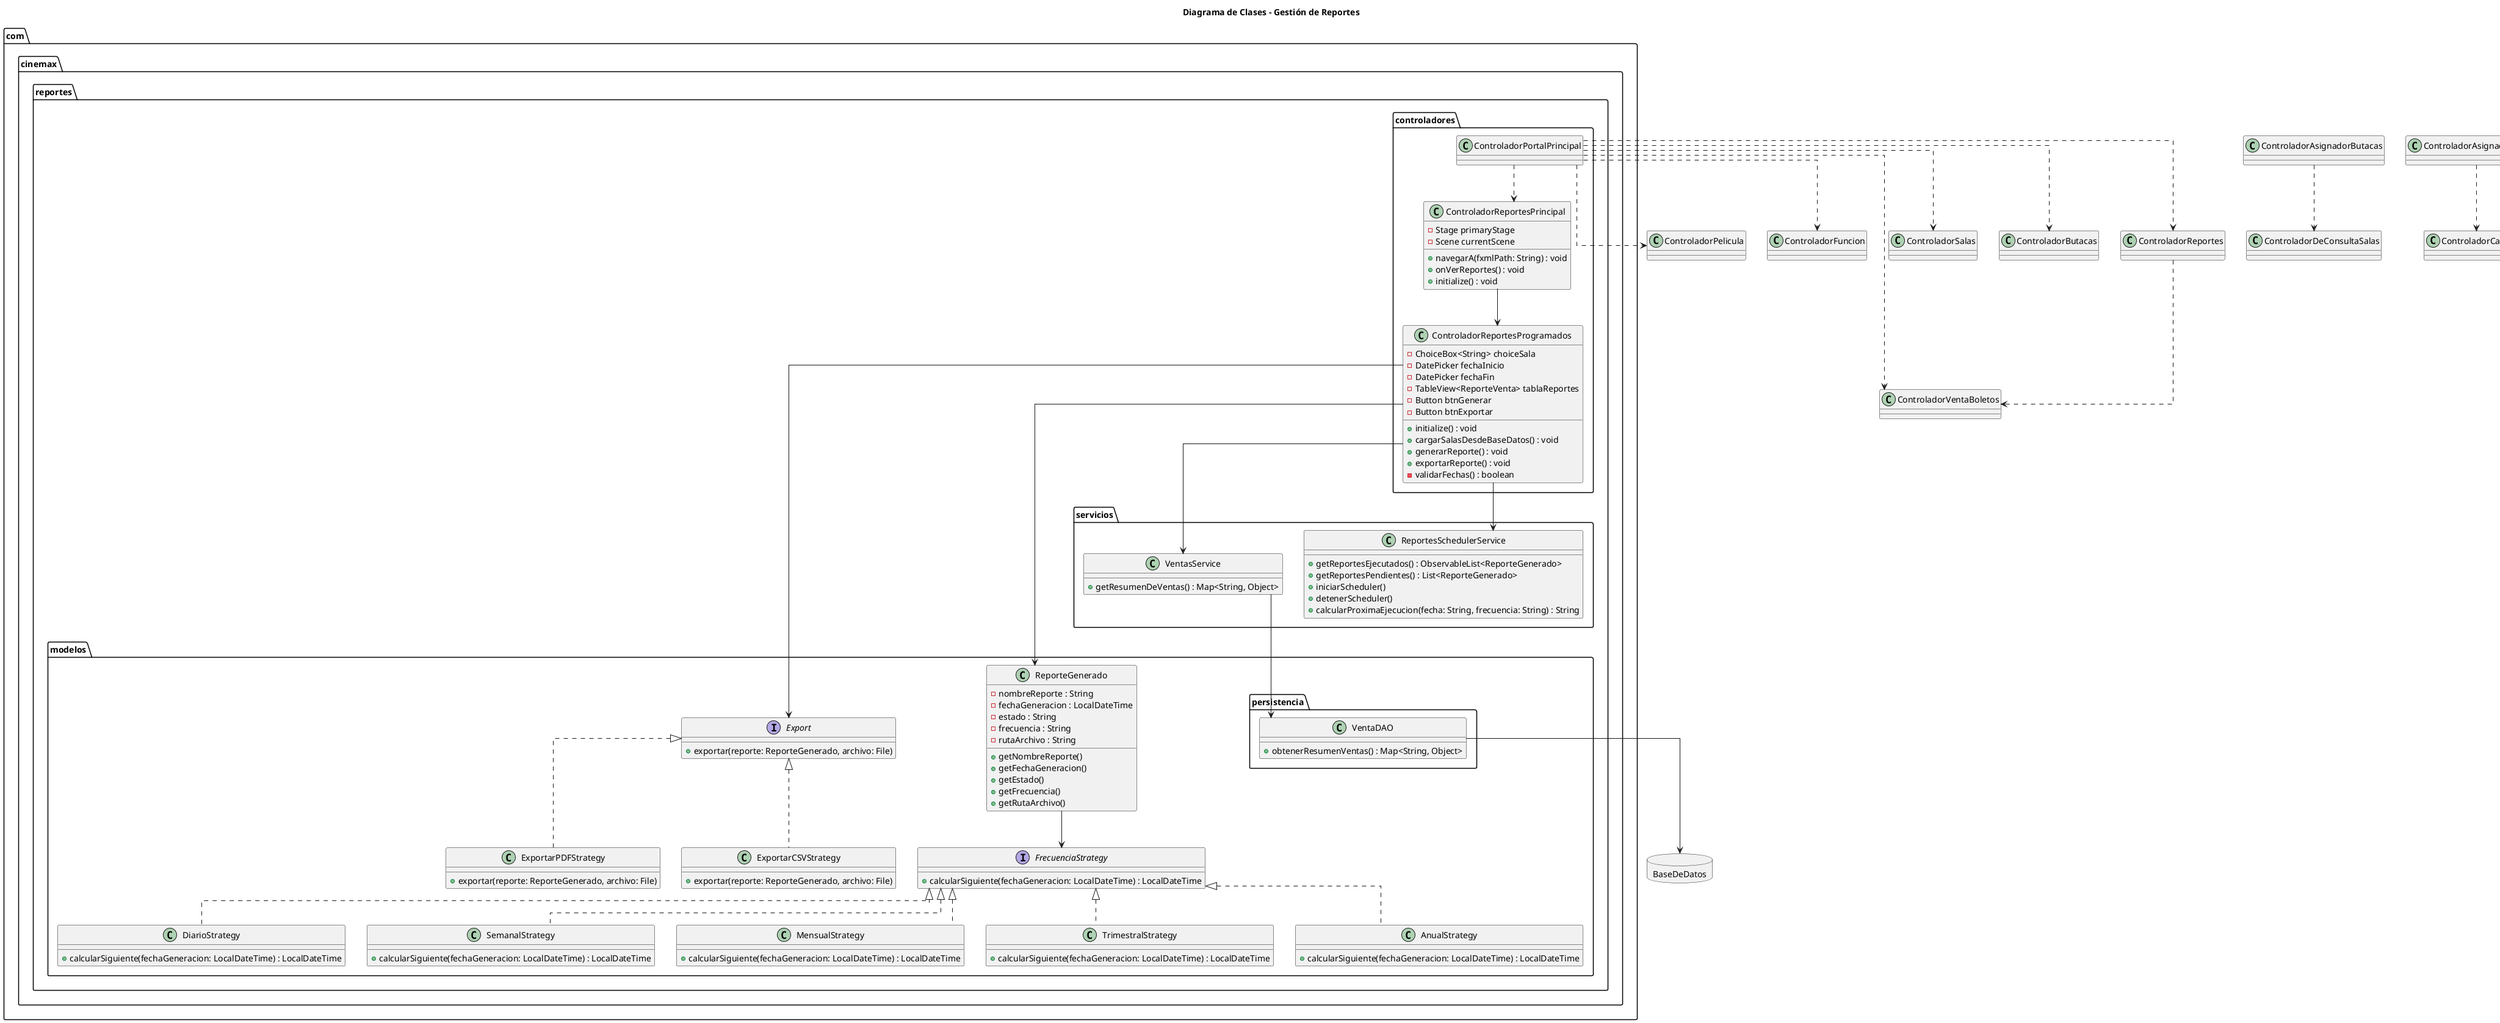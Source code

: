 @startuml General_DiagramaDeClases
skinparam linetype ortho

package empleados {
' ============================== MODELO DE DOMINIO ==============================
package modelo {
package entidades{
class Usuario {
  - id: Long
  - nombreUsuario: String
  - correo: String
  - clave: String
  - nombreCompleto: String
  - cedula: String
  - celular: String
  - activo: boolean
  - fechaCreacion: DateTime
  - fechaUltimaModificacion: DateTime
  --
  + actualizarContacto(nuevoCorreo: String, nuevoCelular: String): void
  + actualizarRol(nuevoRol: Rol): void
  + activar(): void
  + desactivar(): void
  + verificarClave(ingresada: String): boolean
}

class Rol {
  - id: Long
  - nombre: String
  - descripcion: String
  - activo: boolean
  - permisos: Set<Permiso>

  + activar(): void
  + desactivar(): void
  + tienePermiso(permiso: Permiso): boolean
  + agregarPermiso(permiso: Permiso): void
  + removerPermiso(permiso: Permiso): void

}


 enum Permiso {
    GESTIONAR_USUARIO
    VENDER_BOLETO
    GESTIONAR_SALA
    GESTIONAR_FUNCION
    GESTIONAR_REPORTES
}
}

}

Usuario  *-- "1" Rol
Permiso "0..*" -o  Rol

' ============================== SERVICIOS / CONTROLADORES ==============================

package servicios{



 class ValidadorUsuario {
   + validarCorreo(correo: String): boolean
   + validarClave(clave: String): boolean
 }

class ServicioSesionSingleton {
  - {static} servicioSesion: servicioSesionSingleton
  - usuarioActivo: Usuario
  + {static} getInstancia()
  + iniciarSesion(nombreUsuario: String, clave: String): Usuario
  + cerrarSesion(): Usuario
  + getUsuarioActivo(): Usuario
  + estaAutenticado(): boolean
  + tienePermiso(permiso: Permiso): boolean

}



class ServicioUsuarios {
  + crearUsuario(usuario: Usuario): void
  + buscarUsuarioPorCorreo(correo: String): Usuario
  + buscarUsuarioPorNombreUsuario(nombreUsuario: String): Usuario
  + listarUsuarios(): List<Usuario>
  + activarUsuario(usuario: Usuario): void
  + desactivarUsuario(usuario: Usuario): void
  + actualizarEstado(usuario: Usuario, esstado:Boolean): void
  + actualizarRolUsuario(usuario: Usuario, rol:Rol): void

}

class ServicioPerfilUsuario {
  + puedeActualizarPerfil(usuario: Usuario, id: Long): boolean
  + cambiarClave(usuario: Usuario, antigua: String, nueva: String): boolean
  + obtenerPerfil(id: Long): Usuario
  + actualizarPerfil(usuario: Usuario, correo: String, celular: String): void
}


class ServicioRoles {
  + crearRol(rol:Rol): void
  + listarRoles(): List<Rol>
  + actualizarRol(rol: Rol): void
  + activarRol(idRol: Long): void
  + desactivarRol(idRol: Long): void
  + obtenerPermisosDelRol(idRol: Long): Set<Permiso>
'  + asignarPermisoARol(Long, permiso: Permiso): void
'  + eliminarPermisoDelRol(idRol: Long, permiso: Permiso): void
'  + obtenerRolesConPermiso(permiso: Permiso): List<Rol>
  + obtenerRolPorIdUsuario(idUsuario: Long): Rol

}

' Relaciones

}

' ============================== RELACIONES DE DEPENDENCIA NECESARIAS ==============================


ServicioUsuarios .> ValidadorUsuario
ServicioPerfilUsuario .> ValidadorUsuario

ServicioPerfilUsuario .> Usuario
ServicioUsuarios ..> Usuario

' Sesión
ServicioSesionSingleton ---> Usuario
ServicioRoles ...> Rol





package controladores {

' ================================
' ControladorGestionUsuarios
' ================================
class ControladorGestionUsuarios {
  + agregarUsuario(nombreUsuario:String, correo:String,nombreCompleto:String,cedula:String,celular:String): void
  + cambiarRolUsuario(usuario: Usuario, rol:Rol): void
  + activarUsuario(usuario: Usuario): void
  + desactivarUsuario(usuario: Usuario): void
  + listarUsuarios(): List<Modelo.Usuario>
}

' ================================
' ControladorLogin
' ================================
class ControladorLogin {
  + iniciarSesion(): boolean
}

' ================================
' ControladorPortalPrincipal
' ================================
class ControladorPortalPrincipal {
  + habilitarOpcionSiTienePermiso(permiso: Permiso):void
  + cerrarSesion(): void
}


  class ControladorPerfilUsuario {
    + actualizarPerfil(usuario: Usuario, nuevoCorreo: String, nuevoCelular: String): void
    + cambiarClave(usuario: Usuario, claveActual: String, nuevaClave: String): boolean
  }


}

' Relaciones
ControladorLogin .> ServicioSesionSingleton
ControladorPortalPrincipal .> ServicioSesionSingleton
ControladorGestionUsuarios .> ServicioUsuarios
ControladorGestionUsuarios .> ServicioRoles
ControladorPerfilUsuario ..> ServicioPerfilUsuario




}




package salas {
package modelos {
    enum EstadoSala {
        DISPONIBLE
        MANTENIMIENTO
    }

    enum TipoSala {
        NORMAL
        VIP
    }

    enum EstadoButaca {
        DISPONIBLE
        RESERVADA
        OCUPADA
        INHABILITADA
    }

    class Sala {
        - id: int
        - nombre: String
        - capacidad: String 
        ''[fila][numeroColumna]
        - mapaDeButacas: List<Butaca>
        - estado: EstadoSala
        - tipo: TipoSala
        + getInfoSala(): String
        + setInfoSala(nombre: String, capacidad: int, tipo: TipoSala): void
    }

    class Butaca {
        - id: int
        - estado: EstadoButaca
        - numeroColumna: String
        - fila: String
        + getInfoButaca(): String
        + setInfoButaca(numero: String, fila: String): void
    }
}

package servicios {
    class ServicioSalas {
        + crearSala(sala: Sala): void
        + eliminarSala(id: int): void
        + listarSalas(): List<Sala>
        + actualizarSala(sala: Sala): void
        + buscarSalaPorId(id: int): Sala
    }

    class ServicioButacas {
        + crearButaca(butaca: Butaca): void
        + eliminarButaca(id: int): void
        + listarButacas(sala: Sala): List<Butaca>
        + reservarButaca(id: int): void
        + cancelarReserva(id: int): void
    }
}

package Controladores {
    class ControladorSalas {
        - Salas: List<Sala>
        + crearSala()
        + eliminarSala()
        + listarSalas()
    }

    class ControladorButacas {
        - Butacas: List<Butaca>
        + crearButaca()
        + eliminarButaca()
        + listarButacas()
    }

    class ControladorDeConsultaSalas {
        - Salas: List<Sala>
        + consultarSalasDisponibles(): List<Sala>
        + consultarMapaDeButacas(sala: Sala): List<Butaca>
    }
}

' Relaciones de controladores a servicios
ControladorSalas ..> ServicioSalas
ControladorButacas ..> ServicioButacas
ControladorDeConsultaSalas ..> ServicioSalas
ControladorDeConsultaSalas ..> ServicioButacas

' Relaciones de servicios a modelos
ServicioSalas ..> Sala
ServicioButacas ..> Butaca

' Relaciones existentes
ControladorSalas --> Sala 
'': gestiona
ControladorButacas --> Butaca
'': gestiona
ControladorDeConsultaSalas --> Sala 
'': consulta
ControladorDeConsultaSalas --> Butaca 
'': consulta

Sala --> EstadoSala 
'': tiene estado
Sala --> TipoSala 
'': tiene tipo
Sala --> "1..*" Butaca 
'': mapaDeButacas

Butaca --> EstadoButaca 
'': tiene estado
}

package peliculas {
    ' ==================== PAQUETE: MODELO ====================
    package modelos {
        package entidades{

        class Pelicula {
        - id: int
        - titulo: String
        - sinopsis: String
        - duracionMinutos: int
        - anio: int
        - idioma: Idioma
        - genero: String
        - imagenUrl: String
        + getId(): int
        + getTitulo(): String
        + getSinopsis(): String
        + getDuracionMinutos(): int
        + getAnio(): int
        + getIdioma(): Idioma
        + getGenero(): String
        + getImagenUrl(): String
        + setId(id: int): void
        + setTitulo(titulo: String): void
        + setSinopsis(sinopsis: String): void
        + setDuracionMinutos(duracionMinutos: int): void
        + setAnio(anio: int): void
        + setIdioma(idioma: Idioma): void
        + setGenero(genero: String): void
        + setImagenUrl(imagenUrl: String): void
        + setIdiomaPorCodigo(codigoIdioma: String): void
        }

        class Funcion {
            - id: int
            - pelicula: Pelicula
            - sala: Sala
            - fechaHoraInicio: LocalDateTime
            - fechaHoraFin: LocalDateTime
            - formato: FormatoFuncion
            - tipoEstreno: TipoEstreno
            + getId(): int
            + getPelicula(): Pelicula
            + getSala(): Sala
            + getFechaHoraInicio(): LocalDateTime
            + getFechaHoraFin(): LocalDateTime
            + getFormato(): FormatoFuncion
            + getTipoEstreno(): TipoEstreno
            + setId(id: int): void
            + setPelicula(pelicula: Pelicula): void
            + setSala(sala: Sala): void
            + setFechaHoraInicio(fechaHoraInicio: LocalDateTime): void
            + setFechaHoraFin(fechaHoraFin: LocalDateTime): void
            + setFormato(formato: FormatoFuncion): void
            + setTipoEstreno(tipoEstreno: TipoEstreno): void
        }

        ' class Sala {
        '     - id: int
        '     - nombre: String
        '     - capacidad: int
        '     - tipo: String
        ' }

        class Cartelera {
            - id: int
            - peliculas: List<Pelicula>
            + getId(): int
            + getPeliculas(): List<Pelicula>
            + setId(id: int): void
            + setPeliculas(peliculas: List<Pelicula>): void
        }

        enum Idioma {
            ESPANOL("Español", "es")
            INGLES("Ingles", "en")
            CHINO("Chino", "zh")
            - nombre: String {f}
            - codigo: String {f}
            + getNombre(): String
            + getCodigo(): String
            + porCodigo(codigo: String): Idioma {static}
            + porNombre(nombre: String): Idioma {static}
        }

        enum Genero {
            ACCION("Acción")
            COMEDIA("Comedia")
            DRAMA("Drama")
            TERROR("Terror")
            CIENCIA_FICCION("Ciencia Ficción")
            ANIMACION("Animación")
            - nombre: String {f}
            + getNombre(): String
            + porNombre(nombre: String): Genero {static}
            + validarGeneros(generos: String): boolean {static}
            + normalizarGeneros(generos: String): String {static}
            + obtenerTodosLosGeneros(): String {static}
        }

        enum TipoEstreno{
            ESTRENO
            PREESTRENO
        }

        enum FormatoFuncion{
            DOS_D
            TRES_D
            + fromString(value: String): FormatoFuncion {static}
        }

        }
    }

    ' ==================== PAQUETE: CONTROLADORES ====================
    package controladores {
        class ControladorPelicula {
            - servicioPelicula: ServicioPelicula
            + iniciar(): void
            - mostrarMenu(): void
            - leerOpcion(): int
            - crearNuevaPelicula(): void
            - listarTodasLasPeliculas(): void
            - buscarPeliculaPorId(): void
            - buscarPeliculasPorTitulo(): void
            - actualizarPelicula(): void
            - eliminarPelicula(): void
            - mostrarEstadisticas(): void
            - verificarDuplicados(): void
            - seleccionarIdioma(): Idioma
            - seleccionarGeneros(): String
            - mostrarDetallePelicula(pelicula: Pelicula): void
            - truncarTexto(texto: String, longitud: int): String
            - esperarEnter(): void
            + cerrar(): void
        }

        class ControladorFuncion {
            - servicioFuncion: ServicioFuncion
            - servicioPelicula: ServicioPelicula
            - servicioSala: ServicioSala
            + iniciar(): void
            - mostrarMenu(): void
            - esperarEnter(): void
            - leerOpcion(): int
            - programarNuevaFuncion(): void
            - seleccionarPelicula(): Pelicula
            - seleccionarSala(): Sala
            - seleccionarFormato(): FormatoFuncion
            - seleccionarTipoEstreno(): TipoEstreno
            - listarTodasLasFunciones(): void
            - editarFuncion(): void
            - mostrarDetalleFuncion(funcionExistente: Funcion): void
            - mostrarDetalleFuncion(): void
            - mostrarFuncionesDeSala(sala: Sala): void
            - mostrarFuncionesDeSala(): void
            - eliminarFuncion(): void
            + cerrar(): void
        }

        class ControladorCartelera {
            - servicioCartelera: ServicioCartelera
            + iniciar(): void
            - mostrarMenu(): void
            - leerOpcion(): int
            - agregarFuncionACartelera(): void
            - eliminarFuncionDeCartelera(): void
            - listarFuncionesDeCartelera(): void
            - filtrarCartelera(): void
            - mostrarDetalleFuncion(): void
            + cerrar(): void
        }
    }

    ' ==================== PAQUETE: SERVICIOS ====================
    package servicios {
        class ServicioPelicula {
        - peliculaDAO: PeliculaDAO
        + crearPelicula(titulo: String, sinopsis: String, duracionMinutos: int, anio: int, idioma: Idioma, genero: String, imagenUrl: String): Pelicula
        + actualizarPelicula(id: int, titulo: String, sinopsis: String, duracionMinutos: int, anio: int, idioma: Idioma, genero: String, imagenUrl: String): void
        + eliminarPelicula(id: int): void
        + buscarPeliculaPorId(id: int): Pelicula
        + listarTodasLasPeliculas(): List<Pelicula>
        + buscarPeliculasPorTitulo(titulo: String): List<Pelicula>
        + existePeliculaDuplicada(titulo: String, anio: int): boolean
        + obtenerEstadisticas(): String
        - validarDatosPelicula(titulo: String, sinopsis: String, duracionMinutos: int, anio: int, genero: String): void
        }

        class ServicioFuncion {
            + programarNuevaFuncion(pelicula: Pelicula, sala: Sala, fechaHoraInicio: LocalDateTime, formato: FormatoFuncion, tipoEstreno: TipoEstreno): Funcion
            - validarDatosFuncion(pelicula: Pelicula, sala: Sala, fechaHoraInicio: LocalDateTime, formato: FormatoFuncion, tipoEstreno: TipoEstreno): void
            - validarHorarioTrabajo(inicio: LocalDateTime, fin: LocalDateTime): void
            - validarTraslapeFunciones(sala: Sala, inicio: LocalDateTime, fin: LocalDateTime): void
            + editarFuncion(id: int, pelicula: Pelicula, sala: Sala, fechaHoraInicio: LocalDateTime, formato: FormatoFuncion, tipoEstreno: TipoEstreno): void
            + listarTodasLasFunciones(): List<Funcion>
            + buscarPorId(id:int): Funcion
            + listarFuncionesPorSala(salaId: int): List<Funcion>
            + eliminarFuncion(id: int): void
        }
    }

    ' ==================== RELACIONES ====================

    controladores.ControladorFuncion..> servicios.ServicioFuncion
    controladores.ControladorCartelera..> servicios.ServicioFuncion
    controladores.ControladorPelicula..> servicios.ServicioPelicula
    controladores.ControladorFuncion..> servicios.ServicioPelicula
    ControladorFuncion ..> ControladorSalas

    Funcion "1" --> "1" Pelicula : proyecta
    Funcion "1" --> "1" Sala : ocurre en
    Cartelera "1" --> "0..*" Pelicula : muestra

    ServicioFuncion ..> Funcion
    ServicioFuncion ..> Cartelera
    ServicioPelicula ..> Pelicula

    Pelicula --> Idioma
    Pelicula --> Genero

    Funcion --> FormatoFuncion
    Funcion --> TipoEstreno


}

package venta-boletos {
    ' ------------------ CONTROLADORES ------------------
package Controladores {

    class ControladorVentaBoletos {
        '- controladorPeliculaYFunciones: ControladorAsignadorFuncion
        '- controladorSalas: ControladorSalas
        + realizarVenta(): void
    }

    class ControladorAsignadorFuncion {
        + asignarFuncion(controladorCartelera: ControladorCartelera): Funcion
    }

    class ControladorAsignadorButacas {
        - butacasOcupadas: List<Butaca>
        + asignarButacas(controladorDeConsultaSalas: ControladorDeConsultaSalas, funcion: Funcion, butacasOcupadas: Map): List<Butaca>
    }

    class ControladorBoleto {
        ''- servicioGeneradorBoleto: ServicioGeneradorBoleto
        + generarBoletos(funcion: Funcion, butacas: List<Butaca>): List<Boleto>
    }

    class ControladorFacturacion {
        ''- servicioFacturacion: ServicioFacturacion
        + generarFactura(boletos: List<Boleto>, cliente: Cliente): Factura
    }

    ''class ControladorGeneradorArchivo {
    ''    + generarArchivo(factura: Factura, servicioGeneradorArchivo: ServicioGeneradorArchivo): void
    ''}

    class ControladorEnvios {
        - asunto: String
        - cuerpo: String
        + especificarAsunto(asunto: String): void
        + especificarCuerpo(cuerpo: String): void
        + enviar(correo: String, adjunto: PDF): void
    }
}

' ------------------ SERVICIOS ------------------
package Servicios{
    interface ServicioEnvio {
        + enviarCorreo(correo: String, asunto: String, cuerpo: String, adjunto: PDF): void
    }

    class ServicioCorreo {
    }

    class ServicioFacturacion {
        generarFactura(boletos: List<Boleto>, cliente: Cliente): Factura
    }

    class ServicioGeneradorBoleto{
        + generarBoletos(funcion: Funcion, butacas: List<Butaca>): List<Boleto>
    }

    interface ServicioGeneradorArchivo {
        + generar(factura: Factura): void
    }

    class GeneradorArchivoPDF {
        '+ generar(factura: Factura): void
    }
}

' ------------------ MODELOS ------------------
package Modelos {

    abstract class Producto {
        - precio: double
        + {abstract} calcularPrecio(): double
    }

    class Boleto {
        - id: int
        - funcion: Funcion
        - butaca: Butaca
        + setFuncion(funcion: Funcion): void
        + setButaca(butaca: Butaca): void
        + calcularPrecio(): double
    }

    class Factura {
        - codigoFactura: String
        - fecha: LocalDateTime
        - cliente: Cliente
        - productos: List<Producto>
        - subtotal: double
        - total: double
        + calcularSubTotal(): double
        + calcularTotal(): double
        + generarCodigo(): String
    }

    interface CalculadorImpuesto {
        + calcular(subtotal: double): double
    }

    class CalculadorIVA {
        - {static} IVA_TASA: double
        '+ calcular(subtotal: double): double
    }

    class Cliente {
        - cedula: long
        - nombre: String
        - apellido: String
        - correo: String
    }
}


' ------------------ RELACIONES ------------------
GeneradorArchivoPDF ..up|> ServicioGeneradorArchivo

''ControladorGeneradorArchivo ..> ServicioGeneradorArchivo

ControladorVentaBoletos ..> ControladorAsignadorFuncion
ControladorVentaBoletos ..> ControladorAsignadorButacas
ControladorVentaBoletos ..> ControladorBoleto
ControladorVentaBoletos ..> ControladorFacturacion

ControladorVentaBoletos ..> ServicioGeneradorArchivo
ControladorVentaBoletos ..> ControladorEnvios

ControladorBoleto ..> ServicioGeneradorBoleto
''ControladorBoleto ..> ServicioGeneradorBoleto

ServicioGeneradorBoleto ..> Boleto

ControladorFacturacion ..> ServicioFacturacion
''ControladorFacturacion ..> ServicioFacturacion

ServicioFacturacion ..> Factura
ServicioFacturacion ..left> Cliente

Boleto --up|> Producto

Factura "1" --> "1..*" Producto
Factura "1... *"--> "1" Cliente
Factura ..> CalculadorImpuesto

CalculadorIVA ..up|> CalculadorImpuesto

ControladorEnvios ..> ServicioEnvio

ServicioCorreo ..up|> ServicioEnvio

}

@startuml

title Diagrama de Clases - Gestión de Reportes

skinparam linetype ortho

package com.cinemax.reportes.controladores {
    class ControladorReportesProgramados {
        -ChoiceBox<String> choiceSala
        -DatePicker fechaInicio
        -DatePicker fechaFin
        -TableView<ReporteVenta> tablaReportes
        -Button btnGenerar
        -Button btnExportar
        +initialize() : void
        +cargarSalasDesdeBaseDatos() : void
        +generarReporte() : void
        +exportarReporte() : void
        -validarFechas() : boolean
    }
    class ControladorReportesPrincipal {
        -Stage primaryStage
        -Scene currentScene
        +navegarA(fxmlPath: String) : void
        +onVerReportes() : void
        +initialize() : void
    }

    ControladorPortalPrincipal ..> ControladorReportesPrincipal
    ControladorReportesPrincipal --> ControladorReportesProgramados

}

package com.cinemax.reportes.modelos {
    interface Export {
        + exportar(reporte: ReporteGenerado, archivo: File)
    }
    class ExportarPDFStrategy implements Export{
    + exportar(reporte: ReporteGenerado, archivo: File)
    }
    class ExportarCSVStrategy implements Export{
    + exportar(reporte: ReporteGenerado, archivo: File)
    }

    class ReporteGenerado {
        - nombreReporte : String
        - fechaGeneracion : LocalDateTime
        - estado : String
        - frecuencia : String
        - rutaArchivo : String
        + getNombreReporte()
        + getFechaGeneracion()
        + getEstado()
        + getFrecuencia()
        + getRutaArchivo()
    }

    interface FrecuenciaStrategy {
        + calcularSiguiente(fechaGeneracion: LocalDateTime) : LocalDateTime
    }
    class DiarioStrategy implements FrecuenciaStrategy{
    + calcularSiguiente(fechaGeneracion: LocalDateTime) : LocalDateTime
    }
    class SemanalStrategy implements FrecuenciaStrategy{
    + calcularSiguiente(fechaGeneracion: LocalDateTime) : LocalDateTime
    }
    class MensualStrategy implements FrecuenciaStrategy{
    + calcularSiguiente(fechaGeneracion: LocalDateTime) : LocalDateTime
    }
    class TrimestralStrategy implements FrecuenciaStrategy{
    + calcularSiguiente(fechaGeneracion: LocalDateTime) : LocalDateTime
    }
    class AnualStrategy implements FrecuenciaStrategy{
        + calcularSiguiente(fechaGeneracion: LocalDateTime) : LocalDateTime
    }
}

package com.cinemax.reportes.modelos.persistencia {
    class VentaDAO {
        + obtenerResumenVentas() : Map<String, Object>
    }
    
}

package BaseDeDatos <<Database>>{
    
}

VentaDAO --> BaseDeDatos

package com.cinemax.reportes.servicios {
    class ReportesSchedulerService {
        + getReportesEjecutados() : ObservableList<ReporteGenerado>
        + getReportesPendientes() : List<ReporteGenerado>
        + iniciarScheduler()
        + detenerScheduler()
        + calcularProximaEjecucion(fecha: String, frecuencia: String) : String
    }
    class VentasService {
        + getResumenDeVentas() : Map<String, Object>
    }
}

' Relaciones
ControladorReportesProgramados --> ReporteGenerado
ControladorReportesProgramados --> Export
ControladorReportesProgramados --> ReportesSchedulerService
ControladorReportesProgramados --> VentasService
VentasService --> VentaDAO
ReporteGenerado --> FrecuenciaStrategy


' ============================== RELACIONES GENERALES ==============================
ControladorAsignadorButacas ..> ControladorDeConsultaSalas
ControladorAsignadorFuncion ..> ControladorCartelera

ControladorPortalPrincipal ..> ControladorVentaBoletos
ControladorPortalPrincipal ..> ControladorPelicula
ControladorPortalPrincipal ..> ControladorFuncion
ControladorPortalPrincipal ..> ControladorSalas
ControladorPortalPrincipal ..> ControladorButacas
ControladorPortalPrincipal ..> ControladorReportes
ControladorReportes ..> ControladorVentaBoletos 
@enduml

